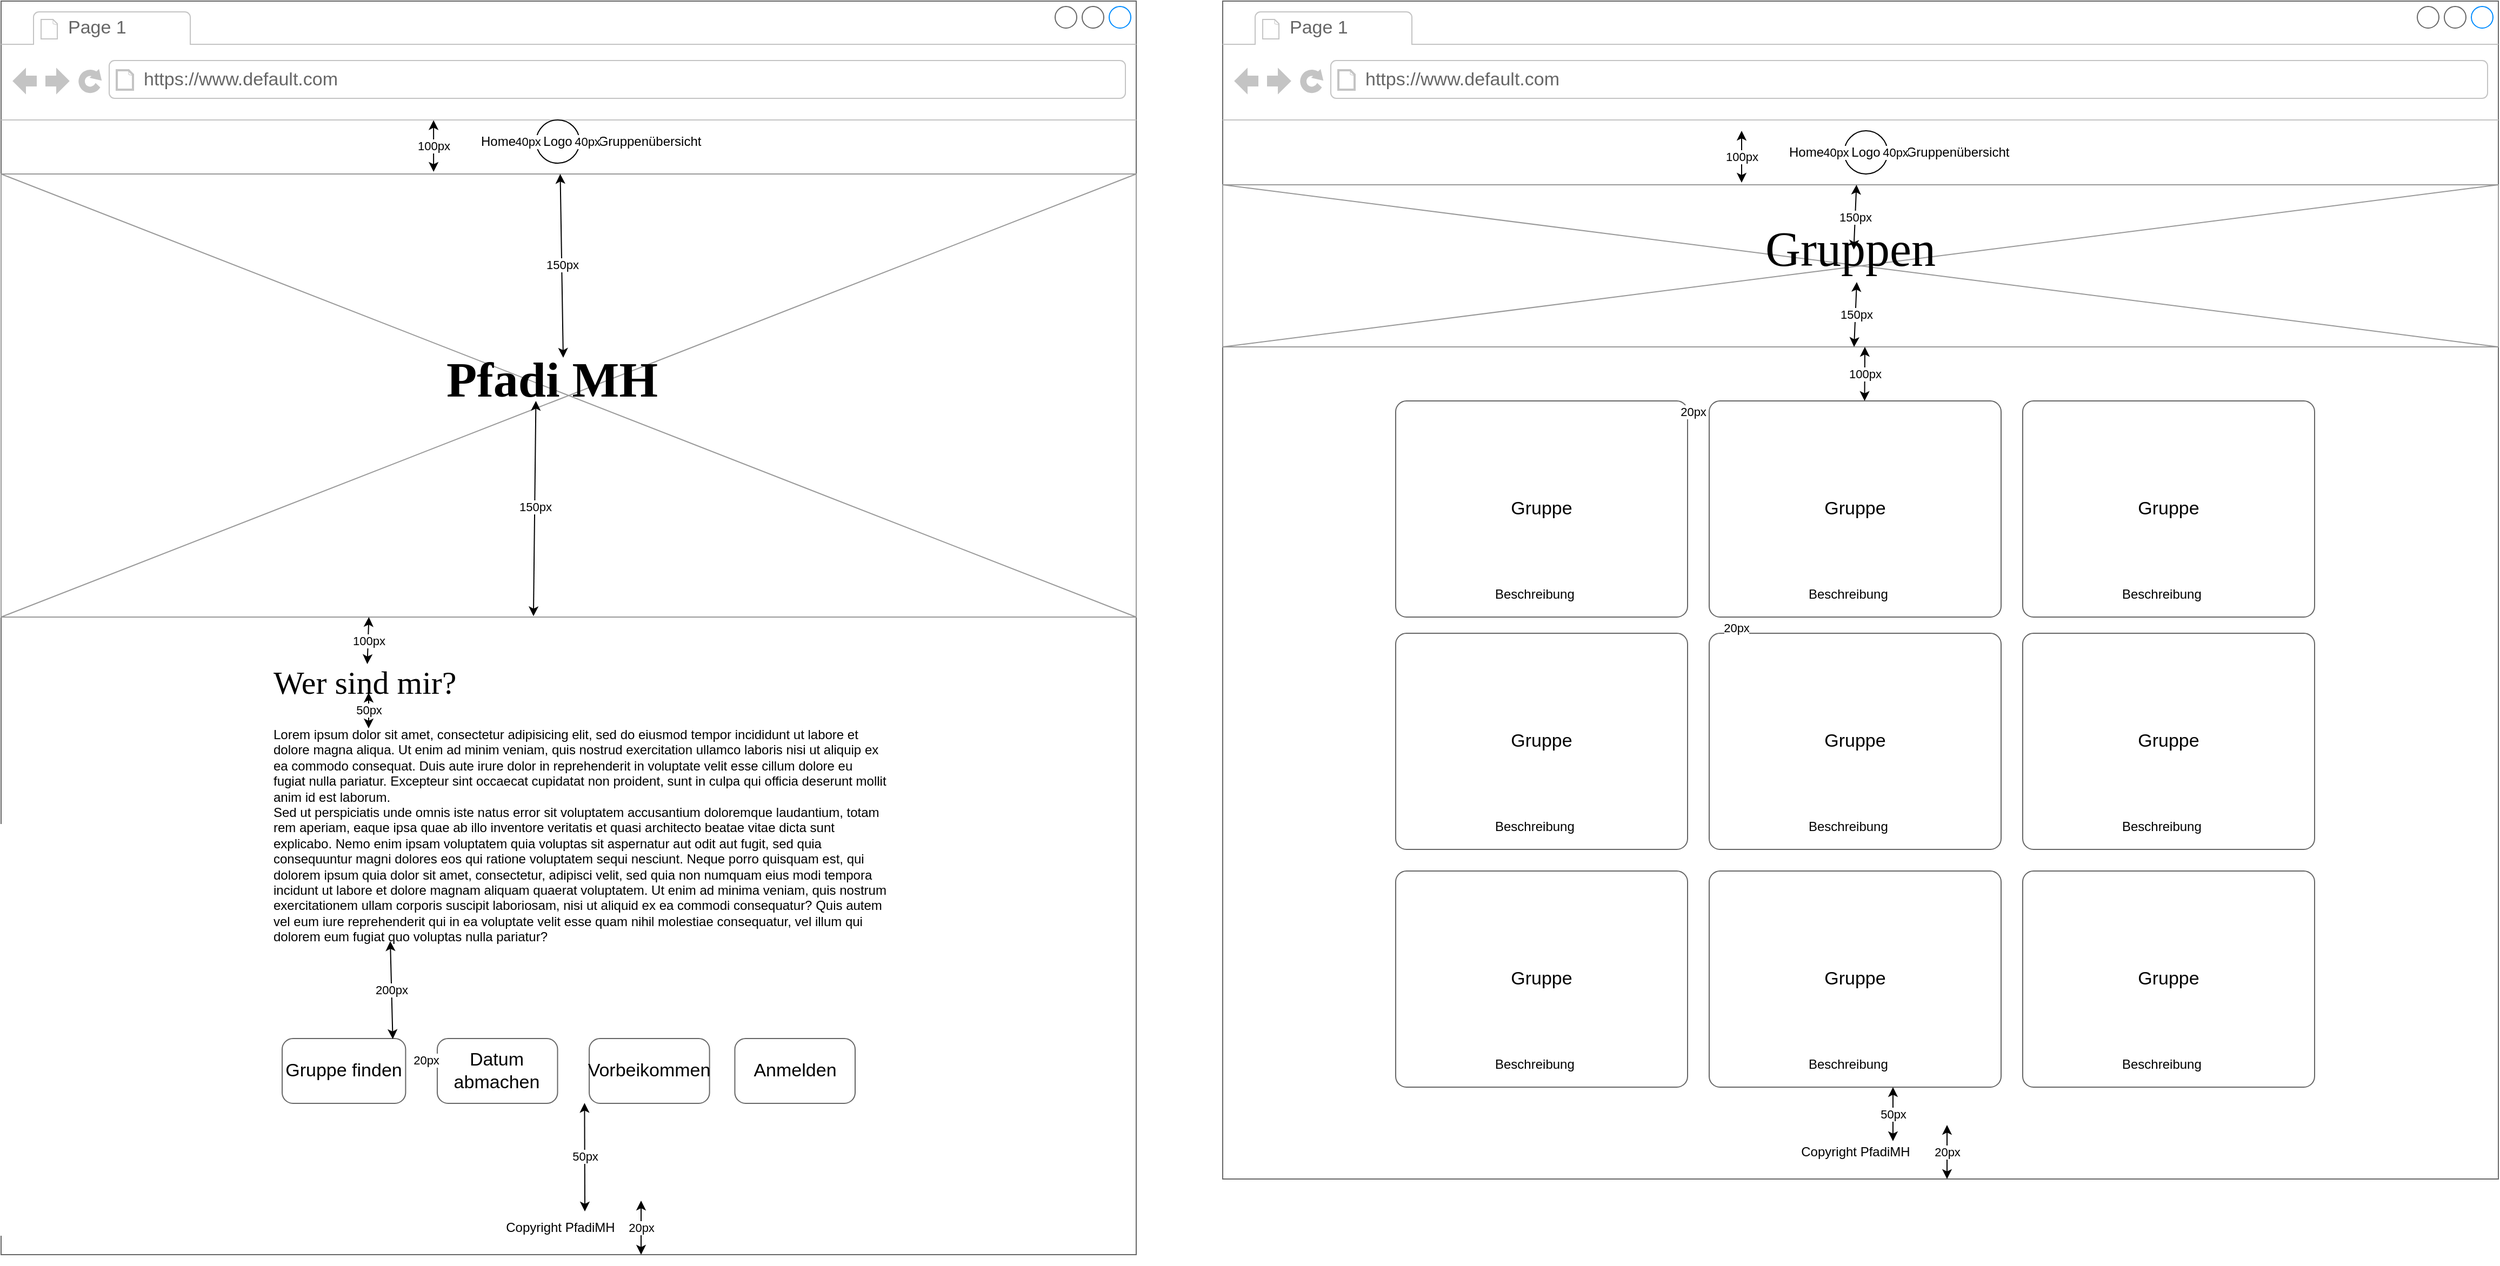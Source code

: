 <mxfile version="24.5.4" type="device">
  <diagram name="Page-1" id="xW-bHU2al_uvpoQPwyNc">
    <mxGraphModel dx="75" dy="1633" grid="1" gridSize="10" guides="1" tooltips="1" connect="1" arrows="1" fold="1" page="1" pageScale="1" pageWidth="850" pageHeight="1100" math="0" shadow="0">
      <root>
        <mxCell id="0" />
        <mxCell id="1" parent="0" />
        <mxCell id="78AGSwn7mPcis8Uo8uip-21" value="" style="strokeWidth=1;shadow=0;dashed=0;align=center;html=1;shape=mxgraph.mockup.containers.browserWindow;rSize=0;strokeColor=#666666;mainText=,;recursiveResize=0;rounded=0;labelBackgroundColor=none;fontFamily=Verdana;fontSize=12" vertex="1" parent="1">
          <mxGeometry x="2610" y="890" width="1050" height="1160" as="geometry" />
        </mxCell>
        <mxCell id="78AGSwn7mPcis8Uo8uip-22" value="Page 1" style="strokeWidth=1;shadow=0;dashed=0;align=center;html=1;shape=mxgraph.mockup.containers.anchor;fontSize=17;fontColor=#666666;align=left;" vertex="1" parent="78AGSwn7mPcis8Uo8uip-21">
          <mxGeometry x="60" y="12" width="110" height="26" as="geometry" />
        </mxCell>
        <mxCell id="78AGSwn7mPcis8Uo8uip-23" value="https://www.default.com" style="strokeWidth=1;shadow=0;dashed=0;align=center;html=1;shape=mxgraph.mockup.containers.anchor;rSize=0;fontSize=17;fontColor=#666666;align=left;" vertex="1" parent="78AGSwn7mPcis8Uo8uip-21">
          <mxGeometry x="130" y="60" width="250" height="26" as="geometry" />
        </mxCell>
        <mxCell id="78AGSwn7mPcis8Uo8uip-24" value="" style="verticalLabelPosition=bottom;shadow=0;dashed=0;align=center;html=1;verticalAlign=top;strokeWidth=1;shape=mxgraph.mockup.graphics.simpleIcon;strokeColor=#999999;fillColor=#ffffff;rounded=0;labelBackgroundColor=none;fontFamily=Verdana;fontSize=12;fontColor=#000000;" vertex="1" parent="78AGSwn7mPcis8Uo8uip-21">
          <mxGeometry y="160" width="1050" height="410" as="geometry" />
        </mxCell>
        <mxCell id="78AGSwn7mPcis8Uo8uip-25" value="&lt;b&gt;&lt;font style=&quot;font-size: 46px;&quot;&gt;Pfadi MH&lt;/font&gt;&lt;/b&gt;" style="text;html=1;points=[];align=left;verticalAlign=top;spacingTop=-4;fontSize=30;fontFamily=Verdana" vertex="1" parent="78AGSwn7mPcis8Uo8uip-21">
          <mxGeometry x="410" y="320" width="170" height="50" as="geometry" />
        </mxCell>
        <mxCell id="78AGSwn7mPcis8Uo8uip-26" value="Lorem ipsum dolor sit amet, consectetur adipisicing elit, sed do eiusmod tempor incididunt ut labore et dolore magna aliqua. Ut enim ad minim veniam, quis nostrud exercitation ullamco laboris nisi ut aliquip ex ea commodo consequat. Duis aute irure dolor in reprehenderit in voluptate velit esse cillum dolore eu fugiat nulla pariatur. Excepteur sint occaecat cupidatat non proident, sunt in culpa qui officia deserunt mollit anim id est laborum.&#xa;Sed ut perspiciatis unde omnis iste natus error sit voluptatem accusantium doloremque laudantium, totam rem aperiam, eaque ipsa quae ab illo inventore veritatis et quasi architecto beatae vitae dicta sunt explicabo. Nemo enim ipsam voluptatem quia voluptas sit aspernatur aut odit aut fugit, sed quia consequuntur magni dolores eos qui ratione voluptatem sequi nesciunt. Neque porro quisquam est, qui dolorem ipsum quia dolor sit amet, consectetur, adipisci velit, sed quia non numquam eius modi tempora incidunt ut labore et dolore magnam aliquam quaerat voluptatem. Ut enim ad minima veniam, quis nostrum exercitationem ullam corporis suscipit laboriosam, nisi ut aliquid ex ea commodi consequatur? Quis autem vel eum iure reprehenderit qui in ea voluptate velit esse quam nihil molestiae consequatur, vel illum qui dolorem eum fugiat quo voluptas nulla pariatur?" style="text;spacingTop=-5;whiteSpace=wrap;html=1;align=left;fontSize=12;fontFamily=Helvetica;fillColor=none;strokeColor=none;rounded=0;shadow=1;labelBackgroundColor=none;" vertex="1" parent="78AGSwn7mPcis8Uo8uip-21">
          <mxGeometry x="250" y="670" width="570" height="240" as="geometry" />
        </mxCell>
        <mxCell id="78AGSwn7mPcis8Uo8uip-27" value="Wer sind mir?" style="text;html=1;points=[];align=left;verticalAlign=top;spacingTop=-4;fontSize=30;fontFamily=Verdana" vertex="1" parent="78AGSwn7mPcis8Uo8uip-21">
          <mxGeometry x="250" y="610" width="340" height="50" as="geometry" />
        </mxCell>
        <mxCell id="78AGSwn7mPcis8Uo8uip-41" value="Copyright PfadiMH" style="text;html=1;align=center;verticalAlign=middle;whiteSpace=wrap;rounded=0;" vertex="1" parent="78AGSwn7mPcis8Uo8uip-21">
          <mxGeometry x="445" y="1120" width="145" height="30" as="geometry" />
        </mxCell>
        <mxCell id="78AGSwn7mPcis8Uo8uip-42" value="Logo" style="ellipse;whiteSpace=wrap;html=1;aspect=fixed;" vertex="1" parent="78AGSwn7mPcis8Uo8uip-21">
          <mxGeometry x="495" y="110" width="40" height="40" as="geometry" />
        </mxCell>
        <mxCell id="78AGSwn7mPcis8Uo8uip-43" value="Home" style="text;html=1;align=center;verticalAlign=middle;whiteSpace=wrap;rounded=0;" vertex="1" parent="78AGSwn7mPcis8Uo8uip-21">
          <mxGeometry x="430" y="115" width="60" height="30" as="geometry" />
        </mxCell>
        <mxCell id="78AGSwn7mPcis8Uo8uip-44" value="Gruppenübersicht" style="text;html=1;align=center;verticalAlign=middle;whiteSpace=wrap;rounded=0;" vertex="1" parent="78AGSwn7mPcis8Uo8uip-21">
          <mxGeometry x="570" y="115" width="60" height="30" as="geometry" />
        </mxCell>
        <mxCell id="78AGSwn7mPcis8Uo8uip-93" value="" style="group" vertex="1" connectable="0" parent="78AGSwn7mPcis8Uo8uip-21">
          <mxGeometry x="260" y="960" width="530" height="60" as="geometry" />
        </mxCell>
        <mxCell id="78AGSwn7mPcis8Uo8uip-29" value="Gruppe finden" style="strokeWidth=1;shadow=0;dashed=0;align=center;html=1;shape=mxgraph.mockup.buttons.button;strokeColor=#666666;mainText=;buttonStyle=round;fontSize=17;fontStyle=0;fillColor=none;whiteSpace=wrap;rounded=0;labelBackgroundColor=none;" vertex="1" parent="78AGSwn7mPcis8Uo8uip-93">
          <mxGeometry width="114.199" height="60" as="geometry" />
        </mxCell>
        <mxCell id="78AGSwn7mPcis8Uo8uip-30" value="Datum abmachen" style="strokeWidth=1;shadow=0;dashed=0;align=center;html=1;shape=mxgraph.mockup.buttons.button;strokeColor=#666666;mainText=;buttonStyle=round;fontSize=17;fontStyle=0;fillColor=none;whiteSpace=wrap;rounded=0;labelBackgroundColor=none;" vertex="1" parent="78AGSwn7mPcis8Uo8uip-93">
          <mxGeometry x="143.481" width="111.271" height="60" as="geometry" />
        </mxCell>
        <mxCell id="78AGSwn7mPcis8Uo8uip-31" value="Vorbeikommen" style="strokeWidth=1;shadow=0;dashed=0;align=center;html=1;shape=mxgraph.mockup.buttons.button;strokeColor=#666666;mainText=;buttonStyle=round;fontSize=17;fontStyle=0;fillColor=none;whiteSpace=wrap;rounded=0;labelBackgroundColor=none;" vertex="1" parent="78AGSwn7mPcis8Uo8uip-93">
          <mxGeometry x="284.033" width="111.271" height="60" as="geometry" />
        </mxCell>
        <mxCell id="78AGSwn7mPcis8Uo8uip-32" value="Anmelden" style="strokeWidth=1;shadow=0;dashed=0;align=center;html=1;shape=mxgraph.mockup.buttons.button;strokeColor=#666666;mainText=;buttonStyle=round;fontSize=17;fontStyle=0;fillColor=none;whiteSpace=wrap;rounded=0;labelBackgroundColor=none;" vertex="1" parent="78AGSwn7mPcis8Uo8uip-93">
          <mxGeometry x="418.729" width="111.271" height="60" as="geometry" />
        </mxCell>
        <mxCell id="78AGSwn7mPcis8Uo8uip-94" value="" style="endArrow=classic;startArrow=classic;html=1;rounded=0;exitX=0.381;exitY=-0.005;exitDx=0;exitDy=0;exitPerimeter=0;entryX=0.381;entryY=0.095;entryDx=0;entryDy=0;entryPerimeter=0;" edge="1" parent="78AGSwn7mPcis8Uo8uip-21" source="78AGSwn7mPcis8Uo8uip-24" target="78AGSwn7mPcis8Uo8uip-21">
          <mxGeometry width="50" height="50" relative="1" as="geometry">
            <mxPoint x="350" y="170" as="sourcePoint" />
            <mxPoint x="400" y="120" as="targetPoint" />
          </mxGeometry>
        </mxCell>
        <mxCell id="78AGSwn7mPcis8Uo8uip-95" value="100px" style="edgeLabel;html=1;align=center;verticalAlign=middle;resizable=0;points=[];" vertex="1" connectable="0" parent="78AGSwn7mPcis8Uo8uip-94">
          <mxGeometry x="0.016" relative="1" as="geometry">
            <mxPoint as="offset" />
          </mxGeometry>
        </mxCell>
        <mxCell id="78AGSwn7mPcis8Uo8uip-98" value="40px" style="edgeLabel;html=1;align=center;verticalAlign=middle;resizable=0;points=[];" vertex="1" connectable="0" parent="78AGSwn7mPcis8Uo8uip-21">
          <mxGeometry x="539.998" y="130" as="geometry">
            <mxPoint x="2" as="offset" />
          </mxGeometry>
        </mxCell>
        <mxCell id="78AGSwn7mPcis8Uo8uip-99" value="" style="endArrow=classic;startArrow=classic;html=1;rounded=0;exitX=0.647;exitY=0.2;exitDx=0;exitDy=0;exitPerimeter=0;entryX=0.381;entryY=0.095;entryDx=0;entryDy=0;entryPerimeter=0;" edge="1" parent="78AGSwn7mPcis8Uo8uip-21" source="78AGSwn7mPcis8Uo8uip-25">
          <mxGeometry width="50" height="50" relative="1" as="geometry">
            <mxPoint x="517.21" y="208" as="sourcePoint" />
            <mxPoint x="517.21" y="160" as="targetPoint" />
          </mxGeometry>
        </mxCell>
        <mxCell id="78AGSwn7mPcis8Uo8uip-100" value="150px" style="edgeLabel;html=1;align=center;verticalAlign=middle;resizable=0;points=[];" vertex="1" connectable="0" parent="78AGSwn7mPcis8Uo8uip-99">
          <mxGeometry x="0.016" relative="1" as="geometry">
            <mxPoint as="offset" />
          </mxGeometry>
        </mxCell>
        <mxCell id="78AGSwn7mPcis8Uo8uip-101" value="" style="endArrow=classic;startArrow=classic;html=1;rounded=0;exitX=0.469;exitY=0.998;exitDx=0;exitDy=0;exitPerimeter=0;" edge="1" parent="78AGSwn7mPcis8Uo8uip-21" source="78AGSwn7mPcis8Uo8uip-24" target="78AGSwn7mPcis8Uo8uip-25">
          <mxGeometry width="50" height="50" relative="1" as="geometry">
            <mxPoint x="518.89" y="370" as="sourcePoint" />
            <mxPoint x="516.1" y="290" as="targetPoint" />
          </mxGeometry>
        </mxCell>
        <mxCell id="78AGSwn7mPcis8Uo8uip-102" value="150px" style="edgeLabel;html=1;align=center;verticalAlign=middle;resizable=0;points=[];" vertex="1" connectable="0" parent="78AGSwn7mPcis8Uo8uip-101">
          <mxGeometry x="0.016" relative="1" as="geometry">
            <mxPoint as="offset" />
          </mxGeometry>
        </mxCell>
        <mxCell id="78AGSwn7mPcis8Uo8uip-103" value="" style="endArrow=classic;startArrow=classic;html=1;rounded=0;exitX=0.261;exitY=0.07;exitDx=0;exitDy=0;exitPerimeter=0;entryX=0.324;entryY=1;entryDx=0;entryDy=0;entryPerimeter=0;" edge="1" parent="78AGSwn7mPcis8Uo8uip-21" source="78AGSwn7mPcis8Uo8uip-27" target="78AGSwn7mPcis8Uo8uip-24">
          <mxGeometry width="50" height="50" relative="1" as="geometry">
            <mxPoint x="340" y="610" as="sourcePoint" />
            <mxPoint x="340" y="580" as="targetPoint" />
          </mxGeometry>
        </mxCell>
        <mxCell id="78AGSwn7mPcis8Uo8uip-104" value="100px" style="edgeLabel;html=1;align=center;verticalAlign=middle;resizable=0;points=[];" vertex="1" connectable="0" parent="78AGSwn7mPcis8Uo8uip-103">
          <mxGeometry x="0.016" relative="1" as="geometry">
            <mxPoint as="offset" />
          </mxGeometry>
        </mxCell>
        <mxCell id="78AGSwn7mPcis8Uo8uip-105" value="" style="endArrow=classic;startArrow=classic;html=1;rounded=0;exitX=0.261;exitY=0.07;exitDx=0;exitDy=0;exitPerimeter=0;" edge="1" parent="78AGSwn7mPcis8Uo8uip-21">
          <mxGeometry width="50" height="50" relative="1" as="geometry">
            <mxPoint x="340" y="673" as="sourcePoint" />
            <mxPoint x="340" y="640" as="targetPoint" />
          </mxGeometry>
        </mxCell>
        <mxCell id="78AGSwn7mPcis8Uo8uip-106" value="50px" style="edgeLabel;html=1;align=center;verticalAlign=middle;resizable=0;points=[];" vertex="1" connectable="0" parent="78AGSwn7mPcis8Uo8uip-105">
          <mxGeometry x="0.016" relative="1" as="geometry">
            <mxPoint as="offset" />
          </mxGeometry>
        </mxCell>
        <mxCell id="78AGSwn7mPcis8Uo8uip-107" value="" style="endArrow=classic;startArrow=classic;html=1;rounded=0;exitX=0.896;exitY=0.008;exitDx=0;exitDy=0;exitPerimeter=0;" edge="1" parent="78AGSwn7mPcis8Uo8uip-21" source="78AGSwn7mPcis8Uo8uip-29">
          <mxGeometry width="50" height="50" relative="1" as="geometry">
            <mxPoint x="360" y="903" as="sourcePoint" />
            <mxPoint x="360" y="870" as="targetPoint" />
          </mxGeometry>
        </mxCell>
        <mxCell id="78AGSwn7mPcis8Uo8uip-108" value="200px" style="edgeLabel;html=1;align=center;verticalAlign=middle;resizable=0;points=[];" vertex="1" connectable="0" parent="78AGSwn7mPcis8Uo8uip-107">
          <mxGeometry x="0.016" relative="1" as="geometry">
            <mxPoint as="offset" />
          </mxGeometry>
        </mxCell>
        <mxCell id="78AGSwn7mPcis8Uo8uip-138" value="" style="endArrow=classic;startArrow=classic;html=1;rounded=0;exitX=0.896;exitY=0.008;exitDx=0;exitDy=0;exitPerimeter=0;entryX=-0.01;entryY=0.333;entryDx=0;entryDy=0;entryPerimeter=0;" edge="1" parent="78AGSwn7mPcis8Uo8uip-21" target="78AGSwn7mPcis8Uo8uip-30">
          <mxGeometry width="50" height="50" relative="1" as="geometry">
            <mxPoint x="382" y="980" as="sourcePoint" />
            <mxPoint x="380" y="890" as="targetPoint" />
          </mxGeometry>
        </mxCell>
        <mxCell id="78AGSwn7mPcis8Uo8uip-139" value="20px" style="edgeLabel;html=1;align=center;verticalAlign=middle;resizable=0;points=[];" vertex="1" connectable="0" parent="78AGSwn7mPcis8Uo8uip-138">
          <mxGeometry x="0.016" relative="1" as="geometry">
            <mxPoint as="offset" />
          </mxGeometry>
        </mxCell>
        <mxCell id="78AGSwn7mPcis8Uo8uip-140" value="" style="endArrow=classic;startArrow=classic;html=1;rounded=0;exitX=0.896;exitY=0.008;exitDx=0;exitDy=0;exitPerimeter=0;" edge="1" parent="78AGSwn7mPcis8Uo8uip-21">
          <mxGeometry width="50" height="50" relative="1" as="geometry">
            <mxPoint x="592" y="1160" as="sourcePoint" />
            <mxPoint x="592" y="1110" as="targetPoint" />
          </mxGeometry>
        </mxCell>
        <mxCell id="78AGSwn7mPcis8Uo8uip-141" value="20px" style="edgeLabel;html=1;align=center;verticalAlign=middle;resizable=0;points=[];" vertex="1" connectable="0" parent="78AGSwn7mPcis8Uo8uip-140">
          <mxGeometry x="0.016" relative="1" as="geometry">
            <mxPoint as="offset" />
          </mxGeometry>
        </mxCell>
        <mxCell id="78AGSwn7mPcis8Uo8uip-142" value="" style="endArrow=classic;startArrow=classic;html=1;rounded=0;exitX=0.896;exitY=0.008;exitDx=0;exitDy=0;exitPerimeter=0;entryX=0.514;entryY=0.879;entryDx=0;entryDy=0;entryPerimeter=0;" edge="1" parent="78AGSwn7mPcis8Uo8uip-21" target="78AGSwn7mPcis8Uo8uip-21">
          <mxGeometry width="50" height="50" relative="1" as="geometry">
            <mxPoint x="540" y="1120" as="sourcePoint" />
            <mxPoint x="540" y="1070" as="targetPoint" />
          </mxGeometry>
        </mxCell>
        <mxCell id="78AGSwn7mPcis8Uo8uip-143" value="50px" style="edgeLabel;html=1;align=center;verticalAlign=middle;resizable=0;points=[];" vertex="1" connectable="0" parent="78AGSwn7mPcis8Uo8uip-142">
          <mxGeometry x="0.016" relative="1" as="geometry">
            <mxPoint as="offset" />
          </mxGeometry>
        </mxCell>
        <mxCell id="78AGSwn7mPcis8Uo8uip-45" value="" style="strokeWidth=1;shadow=0;dashed=0;align=center;html=1;shape=mxgraph.mockup.containers.browserWindow;rSize=0;strokeColor=#666666;mainText=,;recursiveResize=0;rounded=0;labelBackgroundColor=none;fontFamily=Verdana;fontSize=12" vertex="1" parent="1">
          <mxGeometry x="3740" y="890" width="1180" height="1090" as="geometry" />
        </mxCell>
        <mxCell id="78AGSwn7mPcis8Uo8uip-46" value="Page 1" style="strokeWidth=1;shadow=0;dashed=0;align=center;html=1;shape=mxgraph.mockup.containers.anchor;fontSize=17;fontColor=#666666;align=left;" vertex="1" parent="78AGSwn7mPcis8Uo8uip-45">
          <mxGeometry x="60" y="12" width="110" height="26" as="geometry" />
        </mxCell>
        <mxCell id="78AGSwn7mPcis8Uo8uip-47" value="https://www.default.com" style="strokeWidth=1;shadow=0;dashed=0;align=center;html=1;shape=mxgraph.mockup.containers.anchor;rSize=0;fontSize=17;fontColor=#666666;align=left;" vertex="1" parent="78AGSwn7mPcis8Uo8uip-45">
          <mxGeometry x="130" y="60" width="250" height="26" as="geometry" />
        </mxCell>
        <mxCell id="78AGSwn7mPcis8Uo8uip-48" value="" style="verticalLabelPosition=bottom;shadow=0;dashed=0;align=center;html=1;verticalAlign=top;strokeWidth=1;shape=mxgraph.mockup.graphics.simpleIcon;strokeColor=#999999;fillColor=#ffffff;rounded=0;labelBackgroundColor=none;fontFamily=Verdana;fontSize=12;fontColor=#000000;" vertex="1" parent="78AGSwn7mPcis8Uo8uip-45">
          <mxGeometry y="170" width="1180" height="150" as="geometry" />
        </mxCell>
        <mxCell id="78AGSwn7mPcis8Uo8uip-49" value="&lt;font style=&quot;font-size: 45px;&quot;&gt;Gruppen&lt;/font&gt;" style="text;html=1;points=[];align=left;verticalAlign=top;spacingTop=-4;fontSize=30;fontFamily=Verdana" vertex="1" parent="78AGSwn7mPcis8Uo8uip-45">
          <mxGeometry x="500" y="200" width="170" height="50" as="geometry" />
        </mxCell>
        <mxCell id="78AGSwn7mPcis8Uo8uip-50" value="" style="group" vertex="1" connectable="0" parent="78AGSwn7mPcis8Uo8uip-45">
          <mxGeometry x="160" y="370" width="850" height="200" as="geometry" />
        </mxCell>
        <mxCell id="78AGSwn7mPcis8Uo8uip-51" value="" style="group" vertex="1" connectable="0" parent="78AGSwn7mPcis8Uo8uip-50">
          <mxGeometry x="580" width="270" height="200" as="geometry" />
        </mxCell>
        <mxCell id="78AGSwn7mPcis8Uo8uip-52" value="Gruppe" style="strokeWidth=1;shadow=0;dashed=0;align=center;html=1;shape=mxgraph.mockup.buttons.button;strokeColor=#666666;mainText=;buttonStyle=round;fontSize=17;fontStyle=0;fillColor=none;whiteSpace=wrap;rounded=0;labelBackgroundColor=none;" vertex="1" parent="78AGSwn7mPcis8Uo8uip-51">
          <mxGeometry width="270" height="200" as="geometry" />
        </mxCell>
        <mxCell id="78AGSwn7mPcis8Uo8uip-54" value="Beschreibung" style="text;whiteSpace=wrap;html=1;" vertex="1" parent="78AGSwn7mPcis8Uo8uip-51">
          <mxGeometry x="90" y="165" width="90" height="30" as="geometry" />
        </mxCell>
        <mxCell id="78AGSwn7mPcis8Uo8uip-55" value="" style="group" vertex="1" connectable="0" parent="78AGSwn7mPcis8Uo8uip-50">
          <mxGeometry x="290" width="270" height="200" as="geometry" />
        </mxCell>
        <mxCell id="78AGSwn7mPcis8Uo8uip-56" value="Gruppe" style="strokeWidth=1;shadow=0;dashed=0;align=center;html=1;shape=mxgraph.mockup.buttons.button;strokeColor=#666666;mainText=;buttonStyle=round;fontSize=17;fontStyle=0;fillColor=none;whiteSpace=wrap;rounded=0;labelBackgroundColor=none;" vertex="1" parent="78AGSwn7mPcis8Uo8uip-55">
          <mxGeometry width="270" height="200" as="geometry" />
        </mxCell>
        <mxCell id="78AGSwn7mPcis8Uo8uip-58" value="Beschreibung" style="text;whiteSpace=wrap;html=1;" vertex="1" parent="78AGSwn7mPcis8Uo8uip-55">
          <mxGeometry x="90" y="165" width="90" height="30" as="geometry" />
        </mxCell>
        <mxCell id="78AGSwn7mPcis8Uo8uip-59" value="" style="group" vertex="1" connectable="0" parent="78AGSwn7mPcis8Uo8uip-50">
          <mxGeometry width="270" height="200" as="geometry" />
        </mxCell>
        <mxCell id="78AGSwn7mPcis8Uo8uip-60" value="Gruppe" style="strokeWidth=1;shadow=0;dashed=0;align=center;html=1;shape=mxgraph.mockup.buttons.button;strokeColor=#666666;mainText=;buttonStyle=round;fontSize=17;fontStyle=0;fillColor=none;whiteSpace=wrap;rounded=0;labelBackgroundColor=none;" vertex="1" parent="78AGSwn7mPcis8Uo8uip-59">
          <mxGeometry width="270" height="200" as="geometry" />
        </mxCell>
        <mxCell id="78AGSwn7mPcis8Uo8uip-62" value="Beschreibung" style="text;whiteSpace=wrap;html=1;" vertex="1" parent="78AGSwn7mPcis8Uo8uip-59">
          <mxGeometry x="90" y="165" width="90" height="30" as="geometry" />
        </mxCell>
        <mxCell id="78AGSwn7mPcis8Uo8uip-63" value="" style="group" vertex="1" connectable="0" parent="78AGSwn7mPcis8Uo8uip-45">
          <mxGeometry x="160" y="585" width="850" height="200" as="geometry" />
        </mxCell>
        <mxCell id="78AGSwn7mPcis8Uo8uip-64" value="" style="group" vertex="1" connectable="0" parent="78AGSwn7mPcis8Uo8uip-63">
          <mxGeometry x="580" width="270" height="200" as="geometry" />
        </mxCell>
        <mxCell id="78AGSwn7mPcis8Uo8uip-65" value="Gruppe" style="strokeWidth=1;shadow=0;dashed=0;align=center;html=1;shape=mxgraph.mockup.buttons.button;strokeColor=#666666;mainText=;buttonStyle=round;fontSize=17;fontStyle=0;fillColor=none;whiteSpace=wrap;rounded=0;labelBackgroundColor=none;" vertex="1" parent="78AGSwn7mPcis8Uo8uip-64">
          <mxGeometry width="270" height="200" as="geometry" />
        </mxCell>
        <mxCell id="78AGSwn7mPcis8Uo8uip-67" value="Beschreibung" style="text;whiteSpace=wrap;html=1;" vertex="1" parent="78AGSwn7mPcis8Uo8uip-64">
          <mxGeometry x="90" y="165" width="90" height="30" as="geometry" />
        </mxCell>
        <mxCell id="78AGSwn7mPcis8Uo8uip-68" value="" style="group" vertex="1" connectable="0" parent="78AGSwn7mPcis8Uo8uip-63">
          <mxGeometry x="290" width="270" height="200" as="geometry" />
        </mxCell>
        <mxCell id="78AGSwn7mPcis8Uo8uip-69" value="Gruppe" style="strokeWidth=1;shadow=0;dashed=0;align=center;html=1;shape=mxgraph.mockup.buttons.button;strokeColor=#666666;mainText=;buttonStyle=round;fontSize=17;fontStyle=0;fillColor=none;whiteSpace=wrap;rounded=0;labelBackgroundColor=none;" vertex="1" parent="78AGSwn7mPcis8Uo8uip-68">
          <mxGeometry width="270" height="200" as="geometry" />
        </mxCell>
        <mxCell id="78AGSwn7mPcis8Uo8uip-71" value="Beschreibung" style="text;whiteSpace=wrap;html=1;" vertex="1" parent="78AGSwn7mPcis8Uo8uip-68">
          <mxGeometry x="90" y="165" width="90" height="30" as="geometry" />
        </mxCell>
        <mxCell id="78AGSwn7mPcis8Uo8uip-72" value="" style="group" vertex="1" connectable="0" parent="78AGSwn7mPcis8Uo8uip-63">
          <mxGeometry width="270" height="200" as="geometry" />
        </mxCell>
        <mxCell id="78AGSwn7mPcis8Uo8uip-73" value="Gruppe" style="strokeWidth=1;shadow=0;dashed=0;align=center;html=1;shape=mxgraph.mockup.buttons.button;strokeColor=#666666;mainText=;buttonStyle=round;fontSize=17;fontStyle=0;fillColor=none;whiteSpace=wrap;rounded=0;labelBackgroundColor=none;" vertex="1" parent="78AGSwn7mPcis8Uo8uip-72">
          <mxGeometry width="270" height="200" as="geometry" />
        </mxCell>
        <mxCell id="78AGSwn7mPcis8Uo8uip-75" value="Beschreibung" style="text;whiteSpace=wrap;html=1;" vertex="1" parent="78AGSwn7mPcis8Uo8uip-72">
          <mxGeometry x="90" y="165" width="90" height="30" as="geometry" />
        </mxCell>
        <mxCell id="78AGSwn7mPcis8Uo8uip-76" value="" style="group" vertex="1" connectable="0" parent="78AGSwn7mPcis8Uo8uip-45">
          <mxGeometry x="160" y="805" width="850" height="200" as="geometry" />
        </mxCell>
        <mxCell id="78AGSwn7mPcis8Uo8uip-77" value="" style="group" vertex="1" connectable="0" parent="78AGSwn7mPcis8Uo8uip-76">
          <mxGeometry x="580" width="270" height="200" as="geometry" />
        </mxCell>
        <mxCell id="78AGSwn7mPcis8Uo8uip-78" value="Gruppe" style="strokeWidth=1;shadow=0;dashed=0;align=center;html=1;shape=mxgraph.mockup.buttons.button;strokeColor=#666666;mainText=;buttonStyle=round;fontSize=17;fontStyle=0;fillColor=none;whiteSpace=wrap;rounded=0;labelBackgroundColor=none;" vertex="1" parent="78AGSwn7mPcis8Uo8uip-77">
          <mxGeometry width="270" height="200" as="geometry" />
        </mxCell>
        <mxCell id="78AGSwn7mPcis8Uo8uip-80" value="Beschreibung" style="text;whiteSpace=wrap;html=1;" vertex="1" parent="78AGSwn7mPcis8Uo8uip-77">
          <mxGeometry x="90" y="165" width="90" height="30" as="geometry" />
        </mxCell>
        <mxCell id="78AGSwn7mPcis8Uo8uip-81" value="" style="group" vertex="1" connectable="0" parent="78AGSwn7mPcis8Uo8uip-76">
          <mxGeometry x="290" width="270" height="200" as="geometry" />
        </mxCell>
        <mxCell id="78AGSwn7mPcis8Uo8uip-82" value="Gruppe" style="strokeWidth=1;shadow=0;dashed=0;align=center;html=1;shape=mxgraph.mockup.buttons.button;strokeColor=#666666;mainText=;buttonStyle=round;fontSize=17;fontStyle=0;fillColor=none;whiteSpace=wrap;rounded=0;labelBackgroundColor=none;" vertex="1" parent="78AGSwn7mPcis8Uo8uip-81">
          <mxGeometry width="270" height="200" as="geometry" />
        </mxCell>
        <mxCell id="78AGSwn7mPcis8Uo8uip-84" value="Beschreibung" style="text;whiteSpace=wrap;html=1;" vertex="1" parent="78AGSwn7mPcis8Uo8uip-81">
          <mxGeometry x="90" y="165" width="90" height="30" as="geometry" />
        </mxCell>
        <mxCell id="78AGSwn7mPcis8Uo8uip-85" value="" style="group" vertex="1" connectable="0" parent="78AGSwn7mPcis8Uo8uip-76">
          <mxGeometry width="270" height="200" as="geometry" />
        </mxCell>
        <mxCell id="78AGSwn7mPcis8Uo8uip-86" value="Gruppe" style="strokeWidth=1;shadow=0;dashed=0;align=center;html=1;shape=mxgraph.mockup.buttons.button;strokeColor=#666666;mainText=;buttonStyle=round;fontSize=17;fontStyle=0;fillColor=none;whiteSpace=wrap;rounded=0;labelBackgroundColor=none;" vertex="1" parent="78AGSwn7mPcis8Uo8uip-85">
          <mxGeometry width="270" height="200" as="geometry" />
        </mxCell>
        <mxCell id="78AGSwn7mPcis8Uo8uip-88" value="Beschreibung" style="text;whiteSpace=wrap;html=1;" vertex="1" parent="78AGSwn7mPcis8Uo8uip-85">
          <mxGeometry x="90" y="165" width="90" height="30" as="geometry" />
        </mxCell>
        <mxCell id="78AGSwn7mPcis8Uo8uip-89" value="Copyright PfadiMH" style="text;html=1;align=center;verticalAlign=middle;whiteSpace=wrap;rounded=0;" vertex="1" parent="78AGSwn7mPcis8Uo8uip-45">
          <mxGeometry x="512.5" y="1050" width="145" height="30" as="geometry" />
        </mxCell>
        <mxCell id="78AGSwn7mPcis8Uo8uip-90" value="Logo" style="ellipse;whiteSpace=wrap;html=1;aspect=fixed;" vertex="1" parent="78AGSwn7mPcis8Uo8uip-45">
          <mxGeometry x="575" y="120" width="40" height="40" as="geometry" />
        </mxCell>
        <mxCell id="78AGSwn7mPcis8Uo8uip-91" value="Home" style="text;html=1;align=center;verticalAlign=middle;whiteSpace=wrap;rounded=0;" vertex="1" parent="78AGSwn7mPcis8Uo8uip-45">
          <mxGeometry x="510" y="125" width="60" height="30" as="geometry" />
        </mxCell>
        <mxCell id="78AGSwn7mPcis8Uo8uip-92" value="Gruppenübersicht" style="text;html=1;align=center;verticalAlign=middle;whiteSpace=wrap;rounded=0;" vertex="1" parent="78AGSwn7mPcis8Uo8uip-45">
          <mxGeometry x="650" y="125" width="60" height="30" as="geometry" />
        </mxCell>
        <mxCell id="78AGSwn7mPcis8Uo8uip-144" value="" style="endArrow=classic;startArrow=classic;html=1;rounded=0;" edge="1" parent="78AGSwn7mPcis8Uo8uip-45">
          <mxGeometry width="50" height="50" relative="1" as="geometry">
            <mxPoint x="584" y="320" as="sourcePoint" />
            <mxPoint x="586.5" y="260" as="targetPoint" />
          </mxGeometry>
        </mxCell>
        <mxCell id="78AGSwn7mPcis8Uo8uip-145" value="150px" style="edgeLabel;html=1;align=center;verticalAlign=middle;resizable=0;points=[];" vertex="1" connectable="0" parent="78AGSwn7mPcis8Uo8uip-144">
          <mxGeometry x="0.016" relative="1" as="geometry">
            <mxPoint as="offset" />
          </mxGeometry>
        </mxCell>
        <mxCell id="78AGSwn7mPcis8Uo8uip-146" value="" style="endArrow=classic;startArrow=classic;html=1;rounded=0;" edge="1" parent="78AGSwn7mPcis8Uo8uip-45">
          <mxGeometry width="50" height="50" relative="1" as="geometry">
            <mxPoint x="583.75" y="230" as="sourcePoint" />
            <mxPoint x="586.25" y="170" as="targetPoint" />
          </mxGeometry>
        </mxCell>
        <mxCell id="78AGSwn7mPcis8Uo8uip-147" value="150px" style="edgeLabel;html=1;align=center;verticalAlign=middle;resizable=0;points=[];" vertex="1" connectable="0" parent="78AGSwn7mPcis8Uo8uip-146">
          <mxGeometry x="0.016" relative="1" as="geometry">
            <mxPoint as="offset" />
          </mxGeometry>
        </mxCell>
        <mxCell id="78AGSwn7mPcis8Uo8uip-148" value="" style="endArrow=classic;startArrow=classic;html=1;rounded=0;exitX=0.381;exitY=-0.005;exitDx=0;exitDy=0;exitPerimeter=0;entryX=0.381;entryY=0.095;entryDx=0;entryDy=0;entryPerimeter=0;" edge="1" parent="78AGSwn7mPcis8Uo8uip-45">
          <mxGeometry width="50" height="50" relative="1" as="geometry">
            <mxPoint x="480" y="168" as="sourcePoint" />
            <mxPoint x="480" y="120" as="targetPoint" />
          </mxGeometry>
        </mxCell>
        <mxCell id="78AGSwn7mPcis8Uo8uip-149" value="100px" style="edgeLabel;html=1;align=center;verticalAlign=middle;resizable=0;points=[];" vertex="1" connectable="0" parent="78AGSwn7mPcis8Uo8uip-148">
          <mxGeometry x="0.016" relative="1" as="geometry">
            <mxPoint as="offset" />
          </mxGeometry>
        </mxCell>
        <mxCell id="78AGSwn7mPcis8Uo8uip-150" value="40px" style="edgeLabel;html=1;align=center;verticalAlign=middle;resizable=0;points=[];" vertex="1" connectable="0" parent="78AGSwn7mPcis8Uo8uip-45">
          <mxGeometry x="619.998" y="140" as="geometry">
            <mxPoint x="2" as="offset" />
          </mxGeometry>
        </mxCell>
        <mxCell id="78AGSwn7mPcis8Uo8uip-151" value="40px" style="edgeLabel;html=1;align=center;verticalAlign=middle;resizable=0;points=[];" vertex="1" connectable="0" parent="78AGSwn7mPcis8Uo8uip-45">
          <mxGeometry x="566.308" y="140" as="geometry" />
        </mxCell>
        <mxCell id="78AGSwn7mPcis8Uo8uip-152" value="" style="endArrow=classic;startArrow=classic;html=1;rounded=0;" edge="1" parent="78AGSwn7mPcis8Uo8uip-45">
          <mxGeometry width="50" height="50" relative="1" as="geometry">
            <mxPoint x="593.75" y="370" as="sourcePoint" />
            <mxPoint x="594" y="320" as="targetPoint" />
          </mxGeometry>
        </mxCell>
        <mxCell id="78AGSwn7mPcis8Uo8uip-153" value="100px" style="edgeLabel;html=1;align=center;verticalAlign=middle;resizable=0;points=[];" vertex="1" connectable="0" parent="78AGSwn7mPcis8Uo8uip-152">
          <mxGeometry x="0.016" relative="1" as="geometry">
            <mxPoint as="offset" />
          </mxGeometry>
        </mxCell>
        <mxCell id="78AGSwn7mPcis8Uo8uip-154" value="" style="endArrow=classic;startArrow=classic;html=1;rounded=0;" edge="1" parent="78AGSwn7mPcis8Uo8uip-45">
          <mxGeometry width="50" height="50" relative="1" as="geometry">
            <mxPoint x="440" y="380" as="sourcePoint" />
            <mxPoint x="430" y="380" as="targetPoint" />
          </mxGeometry>
        </mxCell>
        <mxCell id="78AGSwn7mPcis8Uo8uip-155" value="20px" style="edgeLabel;html=1;align=center;verticalAlign=middle;resizable=0;points=[];" vertex="1" connectable="0" parent="78AGSwn7mPcis8Uo8uip-154">
          <mxGeometry x="0.016" relative="1" as="geometry">
            <mxPoint as="offset" />
          </mxGeometry>
        </mxCell>
        <mxCell id="78AGSwn7mPcis8Uo8uip-156" value="" style="endArrow=classic;startArrow=classic;html=1;rounded=0;" edge="1" parent="78AGSwn7mPcis8Uo8uip-45">
          <mxGeometry width="50" height="50" relative="1" as="geometry">
            <mxPoint x="480" y="579.91" as="sourcePoint" />
            <mxPoint x="470" y="579.91" as="targetPoint" />
          </mxGeometry>
        </mxCell>
        <mxCell id="78AGSwn7mPcis8Uo8uip-157" value="20px" style="edgeLabel;html=1;align=center;verticalAlign=middle;resizable=0;points=[];" vertex="1" connectable="0" parent="78AGSwn7mPcis8Uo8uip-156">
          <mxGeometry x="0.016" relative="1" as="geometry">
            <mxPoint as="offset" />
          </mxGeometry>
        </mxCell>
        <mxCell id="78AGSwn7mPcis8Uo8uip-158" value="" style="endArrow=classic;startArrow=classic;html=1;rounded=0;exitX=0.896;exitY=0.008;exitDx=0;exitDy=0;exitPerimeter=0;" edge="1" parent="78AGSwn7mPcis8Uo8uip-45">
          <mxGeometry width="50" height="50" relative="1" as="geometry">
            <mxPoint x="670" y="1090" as="sourcePoint" />
            <mxPoint x="670" y="1040" as="targetPoint" />
          </mxGeometry>
        </mxCell>
        <mxCell id="78AGSwn7mPcis8Uo8uip-159" value="20px" style="edgeLabel;html=1;align=center;verticalAlign=middle;resizable=0;points=[];" vertex="1" connectable="0" parent="78AGSwn7mPcis8Uo8uip-158">
          <mxGeometry x="0.016" relative="1" as="geometry">
            <mxPoint as="offset" />
          </mxGeometry>
        </mxCell>
        <mxCell id="78AGSwn7mPcis8Uo8uip-160" value="" style="endArrow=classic;startArrow=classic;html=1;rounded=0;exitX=0.896;exitY=0.008;exitDx=0;exitDy=0;exitPerimeter=0;" edge="1" parent="78AGSwn7mPcis8Uo8uip-45">
          <mxGeometry width="50" height="50" relative="1" as="geometry">
            <mxPoint x="620" y="1055" as="sourcePoint" />
            <mxPoint x="620" y="1005" as="targetPoint" />
          </mxGeometry>
        </mxCell>
        <mxCell id="78AGSwn7mPcis8Uo8uip-161" value="50px" style="edgeLabel;html=1;align=center;verticalAlign=middle;resizable=0;points=[];" vertex="1" connectable="0" parent="78AGSwn7mPcis8Uo8uip-160">
          <mxGeometry x="0.016" relative="1" as="geometry">
            <mxPoint as="offset" />
          </mxGeometry>
        </mxCell>
        <mxCell id="78AGSwn7mPcis8Uo8uip-96" value="" style="endArrow=classic;startArrow=classic;html=1;rounded=0;exitX=0;exitY=0.5;exitDx=0;exitDy=0;" edge="1" parent="1">
          <mxGeometry width="50" height="50" relative="1" as="geometry">
            <mxPoint x="3104" y="1020" as="sourcePoint" />
            <mxPoint x="3089" y="1020" as="targetPoint" />
          </mxGeometry>
        </mxCell>
        <mxCell id="78AGSwn7mPcis8Uo8uip-97" value="40px" style="edgeLabel;html=1;align=center;verticalAlign=middle;resizable=0;points=[];" vertex="1" connectable="0" parent="78AGSwn7mPcis8Uo8uip-96">
          <mxGeometry x="0.016" relative="1" as="geometry">
            <mxPoint as="offset" />
          </mxGeometry>
        </mxCell>
      </root>
    </mxGraphModel>
  </diagram>
</mxfile>
